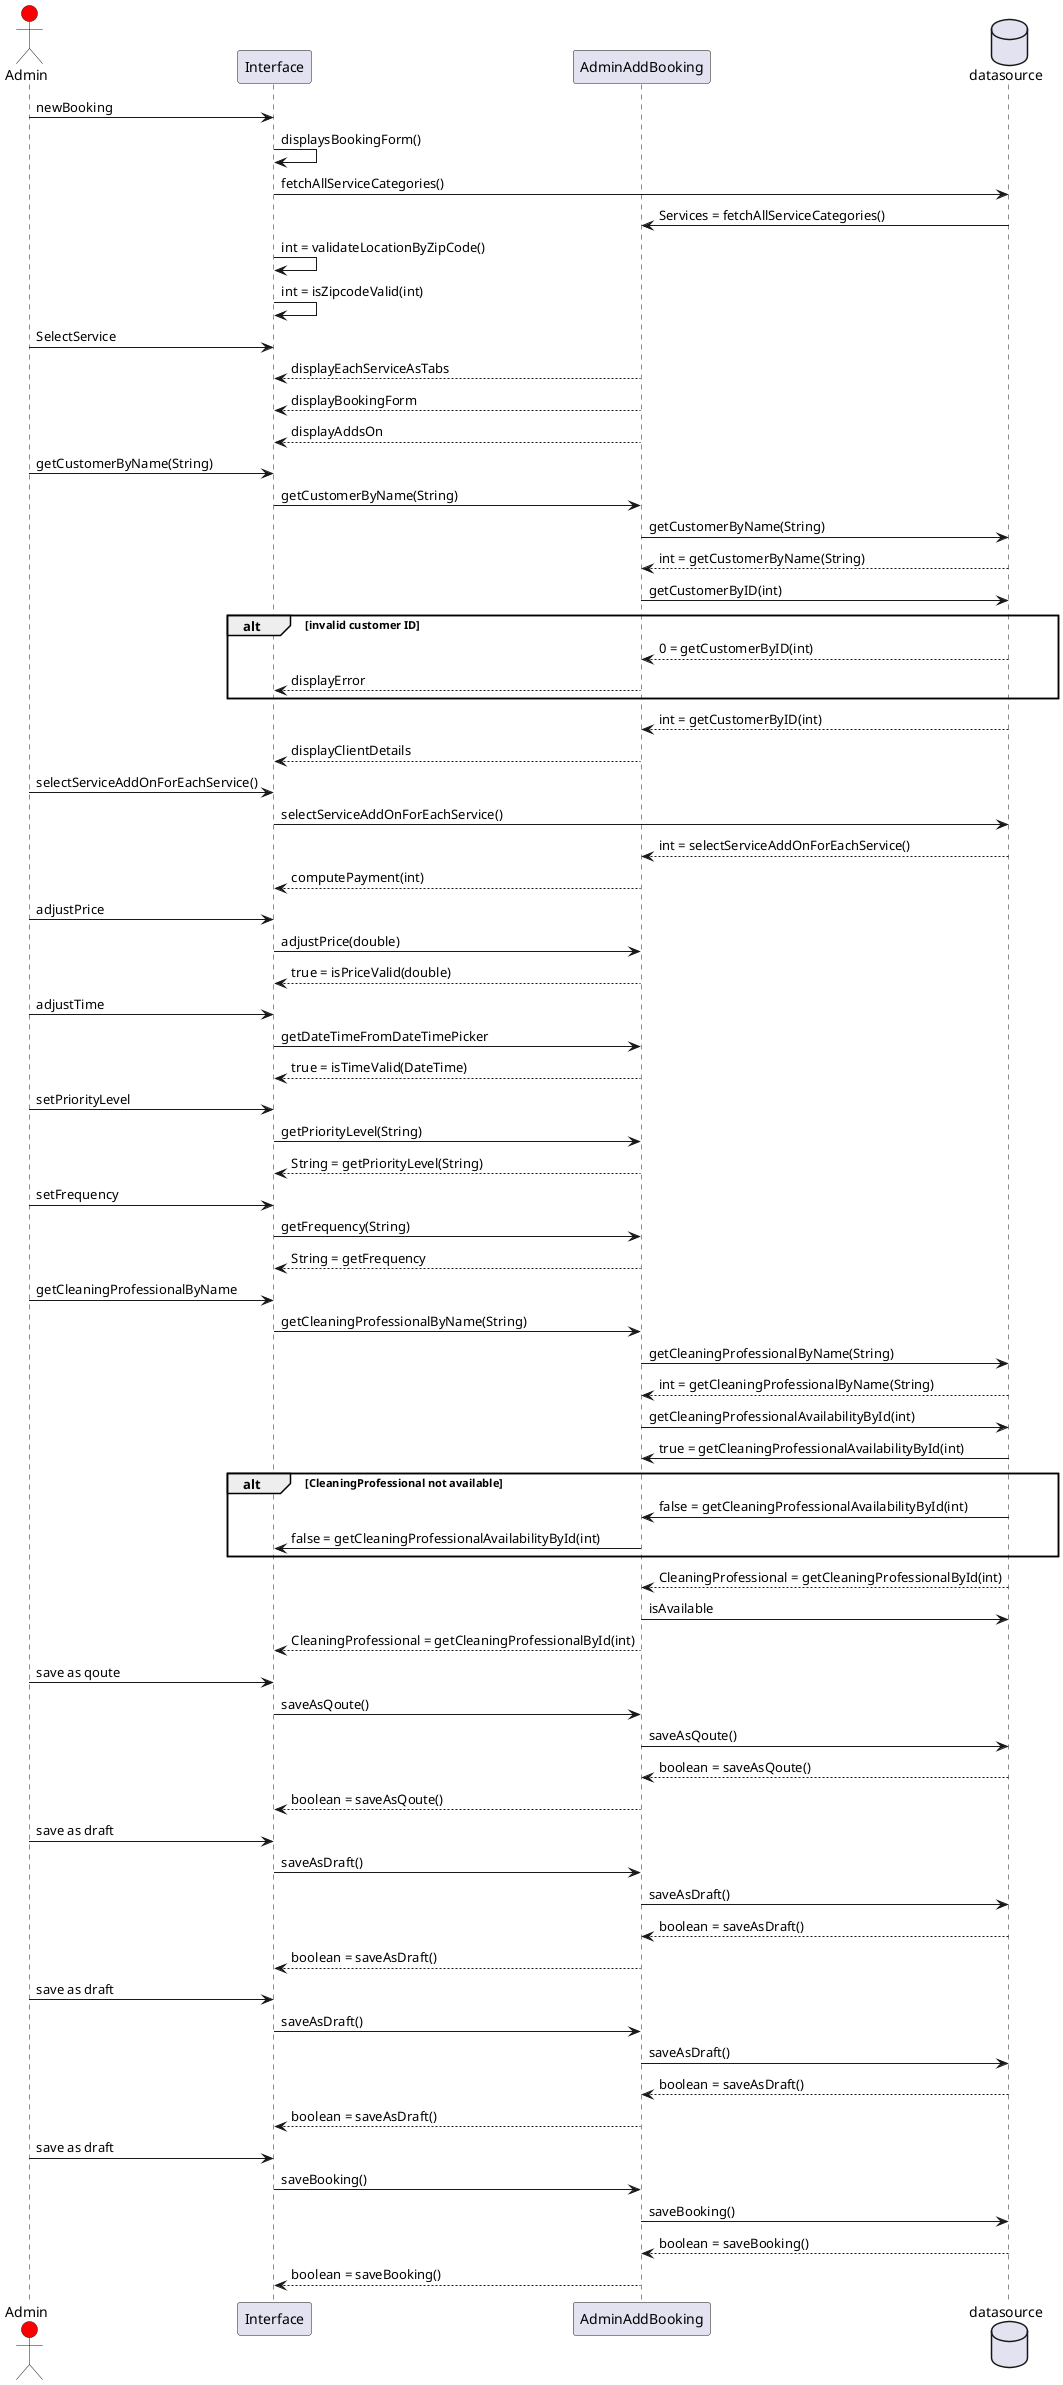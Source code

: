 <?xml version="1.0" encoding="UTF-8" standalone="no"?><svg xmlns="http://www.w3.org/2000/svg" xmlns:xlink="http://www.w3.org/1999/xlink" contentStyleType="text/css" height="1757.7px" preserveAspectRatio="none" style="width:916px;height:1757px;background:#FFFFFF;" version="1.1" viewBox="0 0 916 1757" width="916.2px" zoomAndPan="magnify"><defs/><g><rect fill="none" height="66.2133" style="stroke:#000000;stroke-width:1.35;" width="710.1" x="200.7" y="318.9164"/><rect fill="none" height="66.2133" style="stroke:#000000;stroke-width:1.35;" width="710.1" x="200.7" y="1013.8359"/><line style="stroke:#181818;stroke-width:0.45;stroke-dasharray:5.0,5.0;" x1="24.3" x2="24.3" y1="72.5766" y2="1685.7844"/><line style="stroke:#181818;stroke-width:0.45;stroke-dasharray:5.0,5.0;" x1="240.3" x2="240.3" y1="72.5766" y2="1685.7844"/><line style="stroke:#181818;stroke-width:0.45;stroke-dasharray:5.0,5.0;" x1="553.5" x2="553.5" y1="72.5766" y2="1685.7844"/><line style="stroke:#181818;stroke-width:0.45;stroke-dasharray:5.0,5.0;" x1="866.7" x2="866.7" y1="72.5766" y2="1685.7844"/><text fill="#000000" font-family="sans-serif" font-size="12.6" lengthAdjust="spacing" textLength="35.1" x="4.5" y="69.9064">Admin</text><ellipse cx="24.75" cy="12.15" fill="#FF0000" rx="7.2" ry="7.2" style="stroke:#181818;stroke-width:0.45;"/><path d="M24.75,19.35 L24.75,43.65 M13.05,26.55 L36.45,26.55 M24.75,43.65 L13.05,57.15 M24.75,43.65 L36.45,57.15 " fill="none" style="stroke:#181818;stroke-width:0.45;"/><text fill="#000000" font-family="sans-serif" font-size="12.6" lengthAdjust="spacing" textLength="35.1" x="4.5" y="1696.2908">Admin</text><ellipse cx="24.75" cy="1706.6109" fill="#FF0000" rx="7.2" ry="7.2" style="stroke:#181818;stroke-width:0.45;"/><path d="M24.75,1713.8109 L24.75,1738.1109 M13.05,1721.0109 L36.45,1721.0109 M24.75,1738.1109 L13.05,1751.6109 M24.75,1738.1109 L36.45,1751.6109 " fill="none" style="stroke:#181818;stroke-width:0.45;"/><rect fill="#E2E2F0" height="26.6766" rx="2.25" ry="2.25" style="stroke:#181818;stroke-width:0.45;" width="62.1" x="209.7" y="45"/><text fill="#000000" font-family="sans-serif" font-size="12.6" lengthAdjust="spacing" textLength="49.5" x="216" y="62.7064">Interface</text><rect fill="#E2E2F0" height="26.6766" rx="2.25" ry="2.25" style="stroke:#181818;stroke-width:0.45;" width="62.1" x="209.7" y="1684.8844"/><text fill="#000000" font-family="sans-serif" font-size="12.6" lengthAdjust="spacing" textLength="49.5" x="216" y="1702.5908">Interface</text><rect fill="#E2E2F0" height="26.6766" rx="2.25" ry="2.25" style="stroke:#181818;stroke-width:0.45;" width="116.1" x="495.9" y="45"/><text fill="#000000" font-family="sans-serif" font-size="12.6" lengthAdjust="spacing" textLength="103.5" x="502.2" y="62.7064">AdminAddBooking</text><rect fill="#E2E2F0" height="26.6766" rx="2.25" ry="2.25" style="stroke:#181818;stroke-width:0.45;" width="116.1" x="495.9" y="1684.8844"/><text fill="#000000" font-family="sans-serif" font-size="12.6" lengthAdjust="spacing" textLength="103.5" x="502.2" y="1702.5908">AdminAddBooking</text><text fill="#000000" font-family="sans-serif" font-size="12.6" lengthAdjust="spacing" textLength="63.9" x="832.5" y="69.9064">datasource</text><path d="M850.95,26.1 C850.95,17.1 867.15,17.1 867.15,17.1 C867.15,17.1 883.35,17.1 883.35,26.1 L883.35,49.5 C883.35,58.5 867.15,58.5 867.15,58.5 C867.15,58.5 850.95,58.5 850.95,49.5 L850.95,26.1 " fill="#E2E2F0" style="stroke:#181818;stroke-width:1.35;"/><path d="M850.95,26.1 C850.95,35.1 867.15,35.1 867.15,35.1 C867.15,35.1 883.35,35.1 883.35,26.1 " fill="none" style="stroke:#181818;stroke-width:1.35;"/><text fill="#000000" font-family="sans-serif" font-size="12.6" lengthAdjust="spacing" textLength="63.9" x="832.5" y="1696.2908">datasource</text><path d="M850.95,1707.9609 C850.95,1698.9609 867.15,1698.9609 867.15,1698.9609 C867.15,1698.9609 883.35,1698.9609 883.35,1707.9609 L883.35,1731.3609 C883.35,1740.3609 867.15,1740.3609 867.15,1740.3609 C867.15,1740.3609 850.95,1740.3609 850.95,1731.3609 L850.95,1707.9609 " fill="#E2E2F0" style="stroke:#181818;stroke-width:1.35;"/><path d="M850.95,1707.9609 C850.95,1716.9609 867.15,1716.9609 867.15,1716.9609 C867.15,1716.9609 883.35,1716.9609 883.35,1707.9609 " fill="none" style="stroke:#181818;stroke-width:1.35;"/><polygon fill="#181818" points="229.95,96.4477,238.95,100.0477,229.95,103.6477,233.55,100.0477" style="stroke:#181818;stroke-width:0.9;"/><line style="stroke:#181818;stroke-width:0.9;" x1="24.75" x2="235.35" y1="100.0477" y2="100.0477"/><text fill="#000000" font-family="sans-serif" font-size="11.7" lengthAdjust="spacing" textLength="71.1" x="31.05" y="95.7683">SelectService</text><polygon fill="#181818" points="250.65,122.1188,241.65,125.7188,250.65,129.3188,247.05,125.7188" style="stroke:#181818;stroke-width:0.9;"/><line style="stroke:#181818;stroke-width:0.9;stroke-dasharray:2.0,2.0;" x1="245.25" x2="553.05" y1="125.7188" y2="125.7188"/><text fill="#000000" font-family="sans-serif" font-size="11.7" lengthAdjust="spacing" textLength="141.3" x="256.05" y="121.4394">displayEachServiceAsTabs</text><polygon fill="#181818" points="250.65,147.7898,241.65,151.3898,250.65,154.9898,247.05,151.3898" style="stroke:#181818;stroke-width:0.9;"/><line style="stroke:#181818;stroke-width:0.9;stroke-dasharray:2.0,2.0;" x1="245.25" x2="553.05" y1="151.3898" y2="151.3898"/><text fill="#000000" font-family="sans-serif" font-size="11.7" lengthAdjust="spacing" textLength="106.2" x="256.05" y="147.1104">displayBookingForm</text><polygon fill="#181818" points="250.65,173.4609,241.65,177.0609,250.65,180.6609,247.05,177.0609" style="stroke:#181818;stroke-width:0.9;"/><line style="stroke:#181818;stroke-width:0.9;stroke-dasharray:2.0,2.0;" x1="245.25" x2="553.05" y1="177.0609" y2="177.0609"/><text fill="#000000" font-family="sans-serif" font-size="11.7" lengthAdjust="spacing" textLength="79.2" x="256.05" y="172.7815">displayAddsOn</text><polygon fill="#181818" points="229.95,199.132,238.95,202.732,229.95,206.332,233.55,202.732" style="stroke:#181818;stroke-width:0.9;"/><line style="stroke:#181818;stroke-width:0.9;" x1="24.75" x2="235.35" y1="202.732" y2="202.732"/><text fill="#000000" font-family="sans-serif" font-size="11.7" lengthAdjust="spacing" textLength="149.4" x="31.05" y="198.4526">getCustomerByName(String)</text><polygon fill="#181818" points="543.15,224.8031,552.15,228.4031,543.15,232.0031,546.75,228.4031" style="stroke:#181818;stroke-width:0.9;"/><line style="stroke:#181818;stroke-width:0.9;" x1="240.75" x2="548.55" y1="228.4031" y2="228.4031"/><text fill="#000000" font-family="sans-serif" font-size="11.7" lengthAdjust="spacing" textLength="149.4" x="247.05" y="224.1237">getCustomerByName(String)</text><polygon fill="#181818" points="856.35,250.4742,865.35,254.0742,856.35,257.6742,859.95,254.0742" style="stroke:#181818;stroke-width:0.9;"/><line style="stroke:#181818;stroke-width:0.9;" x1="553.95" x2="861.75" y1="254.0742" y2="254.0742"/><text fill="#000000" font-family="sans-serif" font-size="11.7" lengthAdjust="spacing" textLength="149.4" x="560.25" y="249.7948">getCustomerByName(String)</text><polygon fill="#181818" points="563.85,276.1453,554.85,279.7453,563.85,283.3453,560.25,279.7453" style="stroke:#181818;stroke-width:0.9;"/><line style="stroke:#181818;stroke-width:0.9;stroke-dasharray:2.0,2.0;" x1="558.45" x2="866.25" y1="279.7453" y2="279.7453"/><text fill="#000000" font-family="sans-serif" font-size="11.7" lengthAdjust="spacing" textLength="176.4" x="569.25" y="275.4659">int = getCustomerByName(String)</text><polygon fill="#181818" points="856.35,301.8164,865.35,305.4164,856.35,309.0164,859.95,305.4164" style="stroke:#181818;stroke-width:0.9;"/><line style="stroke:#181818;stroke-width:0.9;" x1="553.95" x2="861.75" y1="305.4164" y2="305.4164"/><text fill="#000000" font-family="sans-serif" font-size="11.7" lengthAdjust="spacing" textLength="111.6" x="560.25" y="301.137">getCustomerByID(int)</text><path d="M200.7,318.9164 L255.6,318.9164 L255.6,324.7875 L246.6,333.7875 L200.7,333.7875 L200.7,318.9164 " fill="#EEEEEE" style="stroke:#000000;stroke-width:1.35;"/><rect fill="none" height="66.2133" style="stroke:#000000;stroke-width:1.35;" width="710.1" x="200.7" y="318.9164"/><text fill="#000000" font-family="sans-serif" font-size="11.7" font-weight="bold" lengthAdjust="spacing" textLength="14.4" x="214.2" y="330.4081">alt</text><text fill="#000000" font-family="sans-serif" font-size="9.9" font-weight="bold" lengthAdjust="spacing" textLength="101.7" x="269.1" y="329.6786">[invalid customer ID]</text><polygon fill="#181818" points="563.85,348.6586,554.85,352.2586,563.85,355.8586,560.25,352.2586" style="stroke:#181818;stroke-width:0.9;"/><line style="stroke:#181818;stroke-width:0.9;stroke-dasharray:2.0,2.0;" x1="558.45" x2="866.25" y1="352.2586" y2="352.2586"/><text fill="#000000" font-family="sans-serif" font-size="11.7" lengthAdjust="spacing" textLength="132.3" x="569.25" y="347.9792">0 = getCustomerByID(int)</text><polygon fill="#181818" points="250.65,374.3297,241.65,377.9297,250.65,381.5297,247.05,377.9297" style="stroke:#181818;stroke-width:0.9;"/><line style="stroke:#181818;stroke-width:0.9;stroke-dasharray:2.0,2.0;" x1="245.25" x2="553.05" y1="377.9297" y2="377.9297"/><text fill="#000000" font-family="sans-serif" font-size="11.7" lengthAdjust="spacing" textLength="62.1" x="256.05" y="373.6503">displayError</text><polygon fill="#181818" points="563.85,406.3008,554.85,409.9008,563.85,413.5008,560.25,409.9008" style="stroke:#181818;stroke-width:0.9;"/><line style="stroke:#181818;stroke-width:0.9;stroke-dasharray:2.0,2.0;" x1="558.45" x2="866.25" y1="409.9008" y2="409.9008"/><text fill="#000000" font-family="sans-serif" font-size="11.7" lengthAdjust="spacing" textLength="138.6" x="569.25" y="405.6214">int = getCustomerByID(int)</text><polygon fill="#181818" points="250.65,431.9719,241.65,435.5719,250.65,439.1719,247.05,435.5719" style="stroke:#181818;stroke-width:0.9;"/><line style="stroke:#181818;stroke-width:0.9;stroke-dasharray:2.0,2.0;" x1="245.25" x2="553.05" y1="435.5719" y2="435.5719"/><text fill="#000000" font-family="sans-serif" font-size="11.7" lengthAdjust="spacing" textLength="102.6" x="256.05" y="431.2925">displayClientDetails</text><polygon fill="#181818" points="229.95,457.643,238.95,461.243,229.95,464.843,233.55,461.243" style="stroke:#181818;stroke-width:0.9;"/><line style="stroke:#181818;stroke-width:0.9;" x1="24.75" x2="235.35" y1="461.243" y2="461.243"/><text fill="#000000" font-family="sans-serif" font-size="11.7" lengthAdjust="spacing" textLength="194.4" x="31.05" y="456.9636">selectServiceAddOnForEachService()</text><polygon fill="#181818" points="856.35,483.3141,865.35,486.9141,856.35,490.5141,859.95,486.9141" style="stroke:#181818;stroke-width:0.9;"/><line style="stroke:#181818;stroke-width:0.9;" x1="240.75" x2="861.75" y1="486.9141" y2="486.9141"/><text fill="#000000" font-family="sans-serif" font-size="11.7" lengthAdjust="spacing" textLength="194.4" x="247.05" y="482.6347">selectServiceAddOnForEachService()</text><polygon fill="#181818" points="563.85,508.9852,554.85,512.5852,563.85,516.1852,560.25,512.5852" style="stroke:#181818;stroke-width:0.9;"/><line style="stroke:#181818;stroke-width:0.9;stroke-dasharray:2.0,2.0;" x1="558.45" x2="866.25" y1="512.5852" y2="512.5852"/><text fill="#000000" font-family="sans-serif" font-size="11.7" lengthAdjust="spacing" textLength="221.4" x="569.25" y="508.3058">int = selectServiceAddOnForEachService()</text><polygon fill="#181818" points="250.65,534.6563,241.65,538.2563,250.65,541.8563,247.05,538.2563" style="stroke:#181818;stroke-width:0.9;"/><line style="stroke:#181818;stroke-width:0.9;stroke-dasharray:2.0,2.0;" x1="245.25" x2="553.05" y1="538.2563" y2="538.2563"/><text fill="#000000" font-family="sans-serif" font-size="11.7" lengthAdjust="spacing" textLength="111.6" x="256.05" y="533.9769">computePayment(int)</text><polygon fill="#181818" points="229.95,560.3273,238.95,563.9273,229.95,567.5273,233.55,563.9273" style="stroke:#181818;stroke-width:0.9;"/><line style="stroke:#181818;stroke-width:0.9;" x1="24.75" x2="235.35" y1="563.9273" y2="563.9273"/><text fill="#000000" font-family="sans-serif" font-size="11.7" lengthAdjust="spacing" textLength="58.5" x="31.05" y="559.6479">adjustPrice</text><polygon fill="#181818" points="543.15,585.9984,552.15,589.5984,543.15,593.1984,546.75,589.5984" style="stroke:#181818;stroke-width:0.9;"/><line style="stroke:#181818;stroke-width:0.9;" x1="240.75" x2="548.55" y1="589.5984" y2="589.5984"/><text fill="#000000" font-family="sans-serif" font-size="11.7" lengthAdjust="spacing" textLength="99.9" x="247.05" y="585.319">adjustPrice(double)</text><polygon fill="#181818" points="250.65,611.6695,241.65,615.2695,250.65,618.8695,247.05,615.2695" style="stroke:#181818;stroke-width:0.9;"/><line style="stroke:#181818;stroke-width:0.9;stroke-dasharray:2.0,2.0;" x1="245.25" x2="553.05" y1="615.2695" y2="615.2695"/><text fill="#000000" font-family="sans-serif" font-size="11.7" lengthAdjust="spacing" textLength="137.7" x="256.05" y="610.9901">true = isPriceValid(double)</text><polygon fill="#181818" points="229.95,637.3406,238.95,640.9406,229.95,644.5406,233.55,640.9406" style="stroke:#181818;stroke-width:0.9;"/><line style="stroke:#181818;stroke-width:0.9;" x1="24.75" x2="235.35" y1="640.9406" y2="640.9406"/><text fill="#000000" font-family="sans-serif" font-size="11.7" lengthAdjust="spacing" textLength="56.7" x="31.05" y="636.6612">adjustTime</text><polygon fill="#181818" points="543.15,663.0117,552.15,666.6117,543.15,670.2117,546.75,666.6117" style="stroke:#181818;stroke-width:0.9;"/><line style="stroke:#181818;stroke-width:0.9;" x1="240.75" x2="548.55" y1="666.6117" y2="666.6117"/><text fill="#000000" font-family="sans-serif" font-size="11.7" lengthAdjust="spacing" textLength="175.5" x="247.05" y="662.3323">getDateTimeFromDateTimePicker</text><polygon fill="#181818" points="250.65,688.6828,241.65,692.2828,250.65,695.8828,247.05,692.2828" style="stroke:#181818;stroke-width:0.9;"/><line style="stroke:#181818;stroke-width:0.9;stroke-dasharray:2.0,2.0;" x1="245.25" x2="553.05" y1="692.2828" y2="692.2828"/><text fill="#000000" font-family="sans-serif" font-size="11.7" lengthAdjust="spacing" textLength="151.2" x="256.05" y="688.0034">true = isTimeValid(DateTime)</text><polygon fill="#181818" points="229.95,714.3539,238.95,717.9539,229.95,721.5539,233.55,717.9539" style="stroke:#181818;stroke-width:0.9;"/><line style="stroke:#181818;stroke-width:0.9;" x1="24.75" x2="235.35" y1="717.9539" y2="717.9539"/><text fill="#000000" font-family="sans-serif" font-size="11.7" lengthAdjust="spacing" textLength="79.2" x="31.05" y="713.6745">setPriorityLevel</text><polygon fill="#181818" points="543.15,740.025,552.15,743.625,543.15,747.225,546.75,743.625" style="stroke:#181818;stroke-width:0.9;"/><line style="stroke:#181818;stroke-width:0.9;" x1="240.75" x2="548.55" y1="743.625" y2="743.625"/><text fill="#000000" font-family="sans-serif" font-size="11.7" lengthAdjust="spacing" textLength="117" x="247.05" y="739.3456">getPriorityLevel(String)</text><polygon fill="#181818" points="250.65,765.6961,241.65,769.2961,250.65,772.8961,247.05,769.2961" style="stroke:#181818;stroke-width:0.9;"/><line style="stroke:#181818;stroke-width:0.9;stroke-dasharray:2.0,2.0;" x1="245.25" x2="553.05" y1="769.2961" y2="769.2961"/><text fill="#000000" font-family="sans-serif" font-size="11.7" lengthAdjust="spacing" textLength="162" x="256.05" y="765.0167">String = getPriorityLevel(String)</text><polygon fill="#181818" points="229.95,791.3672,238.95,794.9672,229.95,798.5672,233.55,794.9672" style="stroke:#181818;stroke-width:0.9;"/><line style="stroke:#181818;stroke-width:0.9;" x1="24.75" x2="235.35" y1="794.9672" y2="794.9672"/><text fill="#000000" font-family="sans-serif" font-size="11.7" lengthAdjust="spacing" textLength="71.1" x="31.05" y="790.6878">setFrequency</text><polygon fill="#181818" points="543.15,817.0383,552.15,820.6383,543.15,824.2383,546.75,820.6383" style="stroke:#181818;stroke-width:0.9;"/><line style="stroke:#181818;stroke-width:0.9;" x1="240.75" x2="548.55" y1="820.6383" y2="820.6383"/><text fill="#000000" font-family="sans-serif" font-size="11.7" lengthAdjust="spacing" textLength="108.9" x="247.05" y="816.3589">getFrequency(String)</text><polygon fill="#181818" points="250.65,842.7094,241.65,846.3094,250.65,849.9094,247.05,846.3094" style="stroke:#181818;stroke-width:0.9;"/><line style="stroke:#181818;stroke-width:0.9;stroke-dasharray:2.0,2.0;" x1="245.25" x2="553.05" y1="846.3094" y2="846.3094"/><text fill="#000000" font-family="sans-serif" font-size="11.7" lengthAdjust="spacing" textLength="116.1" x="256.05" y="842.03">String = getFrequency</text><polygon fill="#181818" points="229.95,868.3805,238.95,871.9805,229.95,875.5805,233.55,871.9805" style="stroke:#181818;stroke-width:0.9;"/><line style="stroke:#181818;stroke-width:0.9;" x1="24.75" x2="235.35" y1="871.9805" y2="871.9805"/><text fill="#000000" font-family="sans-serif" font-size="11.7" lengthAdjust="spacing" textLength="170.1" x="31.05" y="867.7011">getCleaningProfessionalByName</text><polygon fill="#181818" points="543.15,894.0516,552.15,897.6516,543.15,901.2516,546.75,897.6516" style="stroke:#181818;stroke-width:0.9;"/><line style="stroke:#181818;stroke-width:0.9;" x1="240.75" x2="548.55" y1="897.6516" y2="897.6516"/><text fill="#000000" font-family="sans-serif" font-size="11.7" lengthAdjust="spacing" textLength="207.9" x="247.05" y="893.3722">getCleaningProfessionalByName(String)</text><polygon fill="#181818" points="856.35,919.7227,865.35,923.3227,856.35,926.9227,859.95,923.3227" style="stroke:#181818;stroke-width:0.9;"/><line style="stroke:#181818;stroke-width:0.9;" x1="553.95" x2="861.75" y1="923.3227" y2="923.3227"/><text fill="#000000" font-family="sans-serif" font-size="11.7" lengthAdjust="spacing" textLength="207.9" x="560.25" y="919.0433">getCleaningProfessionalByName(String)</text><polygon fill="#181818" points="563.85,945.3938,554.85,948.9938,563.85,952.5938,560.25,948.9938" style="stroke:#181818;stroke-width:0.9;"/><line style="stroke:#181818;stroke-width:0.9;stroke-dasharray:2.0,2.0;" x1="558.45" x2="866.25" y1="948.9938" y2="948.9938"/><text fill="#000000" font-family="sans-serif" font-size="11.7" lengthAdjust="spacing" textLength="234.9" x="569.25" y="944.7144">int = getCleaningProfessionalByName(String)</text><polygon fill="#181818" points="856.35,971.0648,865.35,974.6648,856.35,978.2648,859.95,974.6648" style="stroke:#181818;stroke-width:0.9;"/><line style="stroke:#181818;stroke-width:0.9;" x1="553.95" x2="861.75" y1="974.6648" y2="974.6648"/><text fill="#000000" font-family="sans-serif" font-size="11.7" lengthAdjust="spacing" textLength="223.2" x="560.25" y="970.3854">getCleaningProfessionalAvailabilityById(int)</text><polygon fill="#181818" points="563.85,996.7359,554.85,1000.3359,563.85,1003.9359,560.25,1000.3359" style="stroke:#181818;stroke-width:0.9;"/><line style="stroke:#181818;stroke-width:0.9;" x1="558.45" x2="866.25" y1="1000.3359" y2="1000.3359"/><text fill="#000000" font-family="sans-serif" font-size="11.7" lengthAdjust="spacing" textLength="257.4" x="569.25" y="996.0565">true = getCleaningProfessionalAvailabilityById(int)</text><path d="M200.7,1013.8359 L255.6,1013.8359 L255.6,1019.707 L246.6,1028.707 L200.7,1028.707 L200.7,1013.8359 " fill="#EEEEEE" style="stroke:#000000;stroke-width:1.35;"/><rect fill="none" height="66.2133" style="stroke:#000000;stroke-width:1.35;" width="710.1" x="200.7" y="1013.8359"/><text fill="#000000" font-family="sans-serif" font-size="11.7" font-weight="bold" lengthAdjust="spacing" textLength="14.4" x="214.2" y="1025.3276">alt</text><text fill="#000000" font-family="sans-serif" font-size="9.9" font-weight="bold" lengthAdjust="spacing" textLength="177.3" x="269.1" y="1024.5981">[CleaningProfessional not available]</text><polygon fill="#181818" points="563.85,1043.5781,554.85,1047.1781,563.85,1050.7781,560.25,1047.1781" style="stroke:#181818;stroke-width:0.9;"/><line style="stroke:#181818;stroke-width:0.9;" x1="558.45" x2="866.25" y1="1047.1781" y2="1047.1781"/><text fill="#000000" font-family="sans-serif" font-size="11.7" lengthAdjust="spacing" textLength="261.9" x="569.25" y="1042.8987">false = getCleaningProfessionalAvailabilityById(int)</text><polygon fill="#181818" points="250.65,1069.2492,241.65,1072.8492,250.65,1076.4492,247.05,1072.8492" style="stroke:#181818;stroke-width:0.9;"/><line style="stroke:#181818;stroke-width:0.9;" x1="245.25" x2="553.05" y1="1072.8492" y2="1072.8492"/><text fill="#000000" font-family="sans-serif" font-size="11.7" lengthAdjust="spacing" textLength="261.9" x="256.05" y="1068.5698">false = getCleaningProfessionalAvailabilityById(int)</text><polygon fill="#181818" points="563.85,1101.2203,554.85,1104.8203,563.85,1108.4203,560.25,1104.8203" style="stroke:#181818;stroke-width:0.9;"/><line style="stroke:#181818;stroke-width:0.9;stroke-dasharray:2.0,2.0;" x1="558.45" x2="866.25" y1="1104.8203" y2="1104.8203"/><text fill="#000000" font-family="sans-serif" font-size="11.7" lengthAdjust="spacing" textLength="291.6" x="569.25" y="1100.5409">CleaningProfessional = getCleaningProfessionalById(int)</text><polygon fill="#181818" points="856.35,1126.8914,865.35,1130.4914,856.35,1134.0914,859.95,1130.4914" style="stroke:#181818;stroke-width:0.9;"/><line style="stroke:#181818;stroke-width:0.9;" x1="553.95" x2="861.75" y1="1130.4914" y2="1130.4914"/><text fill="#000000" font-family="sans-serif" font-size="11.7" lengthAdjust="spacing" textLength="54.9" x="560.25" y="1126.212">isAvailable</text><polygon fill="#181818" points="250.65,1152.5625,241.65,1156.1625,250.65,1159.7625,247.05,1156.1625" style="stroke:#181818;stroke-width:0.9;"/><line style="stroke:#181818;stroke-width:0.9;stroke-dasharray:2.0,2.0;" x1="245.25" x2="553.05" y1="1156.1625" y2="1156.1625"/><text fill="#000000" font-family="sans-serif" font-size="11.7" lengthAdjust="spacing" textLength="291.6" x="256.05" y="1151.8831">CleaningProfessional = getCleaningProfessionalById(int)</text><polygon fill="#181818" points="229.95,1178.2336,238.95,1181.8336,229.95,1185.4336,233.55,1181.8336" style="stroke:#181818;stroke-width:0.9;"/><line style="stroke:#181818;stroke-width:0.9;" x1="24.75" x2="235.35" y1="1181.8336" y2="1181.8336"/><text fill="#000000" font-family="sans-serif" font-size="11.7" lengthAdjust="spacing" textLength="72" x="31.05" y="1177.5542">save as qoute</text><polygon fill="#181818" points="543.15,1203.9047,552.15,1207.5047,543.15,1211.1047,546.75,1207.5047" style="stroke:#181818;stroke-width:0.9;"/><line style="stroke:#181818;stroke-width:0.9;" x1="240.75" x2="548.55" y1="1207.5047" y2="1207.5047"/><text fill="#000000" font-family="sans-serif" font-size="11.7" lengthAdjust="spacing" textLength="76.5" x="247.05" y="1203.2253">saveAsQoute()</text><polygon fill="#181818" points="856.35,1229.5758,865.35,1233.1758,856.35,1236.7758,859.95,1233.1758" style="stroke:#181818;stroke-width:0.9;"/><line style="stroke:#181818;stroke-width:0.9;" x1="553.95" x2="861.75" y1="1233.1758" y2="1233.1758"/><text fill="#000000" font-family="sans-serif" font-size="11.7" lengthAdjust="spacing" textLength="76.5" x="560.25" y="1228.8964">saveAsQoute()</text><polygon fill="#181818" points="563.85,1255.2469,554.85,1258.8469,563.85,1262.4469,560.25,1258.8469" style="stroke:#181818;stroke-width:0.9;"/><line style="stroke:#181818;stroke-width:0.9;stroke-dasharray:2.0,2.0;" x1="558.45" x2="866.25" y1="1258.8469" y2="1258.8469"/><text fill="#000000" font-family="sans-serif" font-size="11.7" lengthAdjust="spacing" textLength="131.4" x="569.25" y="1254.5675">boolean = saveAsQoute()</text><polygon fill="#181818" points="250.65,1280.918,241.65,1284.518,250.65,1288.118,247.05,1284.518" style="stroke:#181818;stroke-width:0.9;"/><line style="stroke:#181818;stroke-width:0.9;stroke-dasharray:2.0,2.0;" x1="245.25" x2="553.05" y1="1284.518" y2="1284.518"/><text fill="#000000" font-family="sans-serif" font-size="11.7" lengthAdjust="spacing" textLength="131.4" x="256.05" y="1280.2386">boolean = saveAsQoute()</text><polygon fill="#181818" points="229.95,1306.5891,238.95,1310.1891,229.95,1313.7891,233.55,1310.1891" style="stroke:#181818;stroke-width:0.9;"/><line style="stroke:#181818;stroke-width:0.9;" x1="24.75" x2="235.35" y1="1310.1891" y2="1310.1891"/><text fill="#000000" font-family="sans-serif" font-size="11.7" lengthAdjust="spacing" textLength="65.7" x="31.05" y="1305.9097">save as draft</text><polygon fill="#181818" points="543.15,1332.2602,552.15,1335.8602,543.15,1339.4602,546.75,1335.8602" style="stroke:#181818;stroke-width:0.9;"/><line style="stroke:#181818;stroke-width:0.9;" x1="240.75" x2="548.55" y1="1335.8602" y2="1335.8602"/><text fill="#000000" font-family="sans-serif" font-size="11.7" lengthAdjust="spacing" textLength="69.3" x="247.05" y="1331.5808">saveAsDraft()</text><polygon fill="#181818" points="856.35,1357.9313,865.35,1361.5313,856.35,1365.1313,859.95,1361.5313" style="stroke:#181818;stroke-width:0.9;"/><line style="stroke:#181818;stroke-width:0.9;" x1="553.95" x2="861.75" y1="1361.5313" y2="1361.5313"/><text fill="#000000" font-family="sans-serif" font-size="11.7" lengthAdjust="spacing" textLength="69.3" x="560.25" y="1357.2519">saveAsDraft()</text><polygon fill="#181818" points="563.85,1383.6023,554.85,1387.2023,563.85,1390.8023,560.25,1387.2023" style="stroke:#181818;stroke-width:0.9;"/><line style="stroke:#181818;stroke-width:0.9;stroke-dasharray:2.0,2.0;" x1="558.45" x2="866.25" y1="1387.2023" y2="1387.2023"/><text fill="#000000" font-family="sans-serif" font-size="11.7" lengthAdjust="spacing" textLength="124.2" x="569.25" y="1382.9229">boolean = saveAsDraft()</text><polygon fill="#181818" points="250.65,1409.2734,241.65,1412.8734,250.65,1416.4734,247.05,1412.8734" style="stroke:#181818;stroke-width:0.9;"/><line style="stroke:#181818;stroke-width:0.9;stroke-dasharray:2.0,2.0;" x1="245.25" x2="553.05" y1="1412.8734" y2="1412.8734"/><text fill="#000000" font-family="sans-serif" font-size="11.7" lengthAdjust="spacing" textLength="124.2" x="256.05" y="1408.594">boolean = saveAsDraft()</text><polygon fill="#181818" points="229.95,1434.9445,238.95,1438.5445,229.95,1442.1445,233.55,1438.5445" style="stroke:#181818;stroke-width:0.9;"/><line style="stroke:#181818;stroke-width:0.9;" x1="24.75" x2="235.35" y1="1438.5445" y2="1438.5445"/><text fill="#000000" font-family="sans-serif" font-size="11.7" lengthAdjust="spacing" textLength="65.7" x="31.05" y="1434.2651">save as draft</text><polygon fill="#181818" points="543.15,1460.6156,552.15,1464.2156,543.15,1467.8156,546.75,1464.2156" style="stroke:#181818;stroke-width:0.9;"/><line style="stroke:#181818;stroke-width:0.9;" x1="240.75" x2="548.55" y1="1464.2156" y2="1464.2156"/><text fill="#000000" font-family="sans-serif" font-size="11.7" lengthAdjust="spacing" textLength="69.3" x="247.05" y="1459.9362">saveAsDraft()</text><polygon fill="#181818" points="856.35,1486.2867,865.35,1489.8867,856.35,1493.4867,859.95,1489.8867" style="stroke:#181818;stroke-width:0.9;"/><line style="stroke:#181818;stroke-width:0.9;" x1="553.95" x2="861.75" y1="1489.8867" y2="1489.8867"/><text fill="#000000" font-family="sans-serif" font-size="11.7" lengthAdjust="spacing" textLength="69.3" x="560.25" y="1485.6073">saveAsDraft()</text><polygon fill="#181818" points="563.85,1511.9578,554.85,1515.5578,563.85,1519.1578,560.25,1515.5578" style="stroke:#181818;stroke-width:0.9;"/><line style="stroke:#181818;stroke-width:0.9;stroke-dasharray:2.0,2.0;" x1="558.45" x2="866.25" y1="1515.5578" y2="1515.5578"/><text fill="#000000" font-family="sans-serif" font-size="11.7" lengthAdjust="spacing" textLength="124.2" x="569.25" y="1511.2784">boolean = saveAsDraft()</text><polygon fill="#181818" points="250.65,1537.6289,241.65,1541.2289,250.65,1544.8289,247.05,1541.2289" style="stroke:#181818;stroke-width:0.9;"/><line style="stroke:#181818;stroke-width:0.9;stroke-dasharray:2.0,2.0;" x1="245.25" x2="553.05" y1="1541.2289" y2="1541.2289"/><text fill="#000000" font-family="sans-serif" font-size="11.7" lengthAdjust="spacing" textLength="124.2" x="256.05" y="1536.9495">boolean = saveAsDraft()</text><polygon fill="#181818" points="229.95,1563.3,238.95,1566.9,229.95,1570.5,233.55,1566.9" style="stroke:#181818;stroke-width:0.9;"/><line style="stroke:#181818;stroke-width:0.9;" x1="24.75" x2="235.35" y1="1566.9" y2="1566.9"/><text fill="#000000" font-family="sans-serif" font-size="11.7" lengthAdjust="spacing" textLength="65.7" x="31.05" y="1562.6206">save as draft</text><polygon fill="#181818" points="543.15,1588.9711,552.15,1592.5711,543.15,1596.1711,546.75,1592.5711" style="stroke:#181818;stroke-width:0.9;"/><line style="stroke:#181818;stroke-width:0.9;" x1="240.75" x2="548.55" y1="1592.5711" y2="1592.5711"/><text fill="#000000" font-family="sans-serif" font-size="11.7" lengthAdjust="spacing" textLength="72.9" x="247.05" y="1588.2917">saveBooking()</text><polygon fill="#181818" points="856.35,1614.6422,865.35,1618.2422,856.35,1621.8422,859.95,1618.2422" style="stroke:#181818;stroke-width:0.9;"/><line style="stroke:#181818;stroke-width:0.9;" x1="553.95" x2="861.75" y1="1618.2422" y2="1618.2422"/><text fill="#000000" font-family="sans-serif" font-size="11.7" lengthAdjust="spacing" textLength="72.9" x="560.25" y="1613.9628">saveBooking()</text><polygon fill="#181818" points="563.85,1640.3133,554.85,1643.9133,563.85,1647.5133,560.25,1643.9133" style="stroke:#181818;stroke-width:0.9;"/><line style="stroke:#181818;stroke-width:0.9;stroke-dasharray:2.0,2.0;" x1="558.45" x2="866.25" y1="1643.9133" y2="1643.9133"/><text fill="#000000" font-family="sans-serif" font-size="11.7" lengthAdjust="spacing" textLength="127.8" x="569.25" y="1639.6339">boolean = saveBooking()</text><polygon fill="#181818" points="250.65,1665.9844,241.65,1669.5844,250.65,1673.1844,247.05,1669.5844" style="stroke:#181818;stroke-width:0.9;"/><line style="stroke:#181818;stroke-width:0.9;stroke-dasharray:2.0,2.0;" x1="245.25" x2="553.05" y1="1669.5844" y2="1669.5844"/><text fill="#000000" font-family="sans-serif" font-size="11.7" lengthAdjust="spacing" textLength="127.8" x="256.05" y="1665.305">boolean = saveBooking()</text><!--MD5=[20d4cfef4a8a44e8417b1db023493925]
@startuml


actor Admin #red
participant  Interface
participant AdminAddBooking
database datasource

Admin -> Interface: newBooking
Interface -> Interface : displaysBookingForm()
Interface -> datasource : fetchAllServiceCategories()
datasource -> AdminAddBooking :Services = fetchAllServiceCategories()


Interface -> Interface : int = validateLocationByZipCode()
Interface -> Interface : int = isZipcodeValid(int)

Admin -> Interface : SelectService
AdminAddBooking --> Interface : displayEachServiceAsTabs
AdminAddBooking --> Interface : displayBookingForm
AdminAddBooking --> Interface : displayAddsOn
Admin -> Interface : getCustomerByName(String)
Interface -> AdminAddBooking : getCustomerByName(String)
AdminAddBooking -> datasource: getCustomerByName(String)
datasource --> AdminAddBooking : int = getCustomerByName(String)
AdminAddBooking -> datasource: getCustomerByID(int)
alt invalid customer ID
datasource --> AdminAddBooking : 0 = getCustomerByID(int)
AdminAddBooking --> Interface : displayError
end
datasource --> AdminAddBooking : int = getCustomerByID(int)
AdminAddBooking --> Interface : displayClientDetails
Admin -> Interface : selectServiceAddOnForEachService()
Interface -> datasource: selectServiceAddOnForEachService()
datasource --> AdminAddBooking : int = selectServiceAddOnForEachService()
AdminAddBooking --> Interface : computePayment(int)
Admin -> Interface : adjustPrice
Interface ->AdminAddBooking : adjustPrice(double)
AdminAddBooking --> Interface : true = isPriceValid(double)

Admin -> Interface : adjustTime
Interface ->AdminAddBooking : getDateTimeFromDateTimePicker
AdminAddBooking --> Interface : true = isTimeValid(DateTime)
Admin -> Interface : setPriorityLevel
Interface -> AdminAddBooking : getPriorityLevel(String)
AdminAddBooking --> Interface : String = getPriorityLevel(String)
Admin -> Interface : setFrequency
Interface -> AdminAddBooking : getFrequency(String)
AdminAddBooking --> Interface : String = getFrequency
Admin -> Interface :getCleaningProfessionalByName
Interface -> AdminAddBooking : getCleaningProfessionalByName(String)
AdminAddBooking -> datasource : getCleaningProfessionalByName(String)
datasource --> AdminAddBooking : int = getCleaningProfessionalByName(String)
AdminAddBooking -> datasource : getCleaningProfessionalAvailabilityById(int)
datasource -> AdminAddBooking  : true = getCleaningProfessionalAvailabilityById(int)
alt CleaningProfessional not available
datasource -> AdminAddBooking  : false = getCleaningProfessionalAvailabilityById(int)
AdminAddBooking -> Interface : false = getCleaningProfessionalAvailabilityById(int)
end
datasource --> AdminAddBooking : CleaningProfessional = getCleaningProfessionalById(int)
AdminAddBooking -> datasource : isAvailable
AdminAddBooking --> Interface : CleaningProfessional = getCleaningProfessionalById(int)
Admin -> Interface : save as qoute
Interface -> AdminAddBooking : saveAsQoute()
AdminAddBooking -> datasource : saveAsQoute()
datasource --> AdminAddBooking : boolean = saveAsQoute()
AdminAddBooking --> Interface : boolean = saveAsQoute()

Admin -> Interface : save as draft
Interface -> AdminAddBooking : saveAsDraft()
AdminAddBooking -> datasource : saveAsDraft()
datasource --> AdminAddBooking : boolean = saveAsDraft()
AdminAddBooking --> Interface : boolean = saveAsDraft()

Admin -> Interface : save as draft
Interface -> AdminAddBooking : saveAsDraft()
AdminAddBooking -> datasource : saveAsDraft()
datasource --> AdminAddBooking : boolean = saveAsDraft()
AdminAddBooking --> Interface : boolean = saveAsDraft()

Admin -> Interface : save as draft
Interface -> AdminAddBooking : saveBooking()
AdminAddBooking -> datasource : saveBooking()
datasource --> AdminAddBooking : boolean = saveBooking()
AdminAddBooking --> Interface : boolean = saveBooking()


@enduml

PlantUML version 1.2022.7(Tue Aug 23 01:01:30 CST 2022)
(GPL source distribution)
Java Runtime: OpenJDK Runtime Environment
JVM: OpenJDK 64-Bit Server VM
Default Encoding: Cp1252
Language: en
Country: US
--></g></svg>